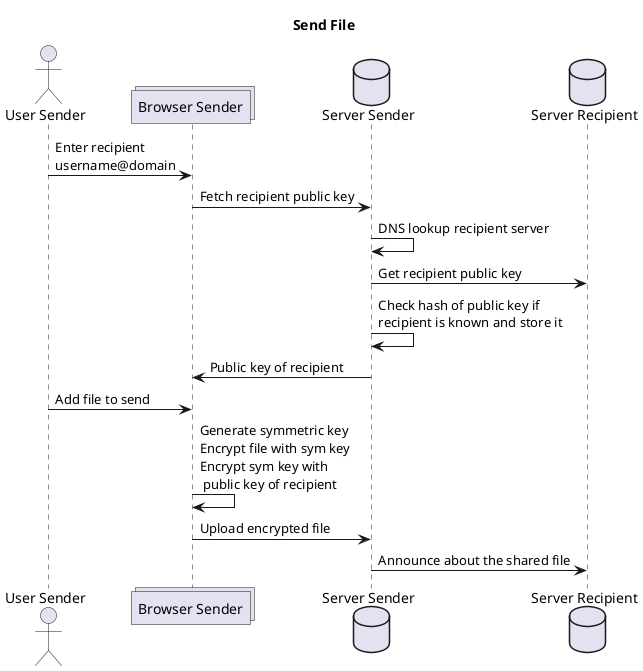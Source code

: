 @startuml
title Send File

actor "User Sender" as usrs
collections "Browser Sender" as brws
database "Server Sender" as srvs
database "Server Recipient" as srvr

usrs -> brws: Enter recipient \nusername@domain
brws -> srvs: Fetch recipient public key
srvs -> srvs: DNS lookup recipient server
srvs -> srvr: Get recipient public key
srvs -> srvs: Check hash of public key if \nrecipient is known and store it
srvs -> brws: Public key of recipient

usrs -> brws: Add file to send
brws -> brws: Generate symmetric key \nEncrypt file with sym key \nEncrypt sym key with \n public key of recipient
brws -> srvs: Upload encrypted file
srvs -> srvr: Announce about the shared file
@enduml